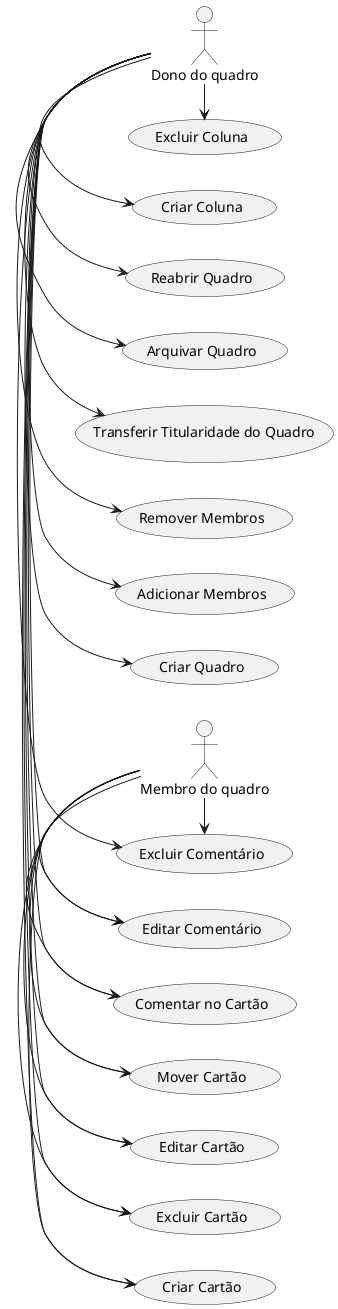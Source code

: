 @startuml

left to right direction

actor "Dono do quadro" as DonoDoQuadro
actor "Membro do quadro" as MembroDoQuadro

(Criar Quadro)
(Adicionar Membros)
(Remover Membros)
(Transferir Titularidade do Quadro)
(Arquivar Quadro)
(Reabrir Quadro)
(Criar Coluna)
(Excluir Coluna)
(Criar Cartão)
(Excluir Cartão)
(Mover Cartão)
(Editar Cartão)
(Comentar no Cartão)
(Editar Comentário)
(Excluir Comentário)

:DonoDoQuadro: -> (Criar Quadro)
:DonoDoQuadro: -> (Adicionar Membros)
:DonoDoQuadro: -> (Remover Membros)
:DonoDoQuadro: -> (Transferir Titularidade do Quadro)
:DonoDoQuadro: -> (Arquivar Quadro)
:DonoDoQuadro: -> (Reabrir Quadro)
:DonoDoQuadro: -> (Criar Coluna)
:DonoDoQuadro: -> (Excluir Coluna)
:DonoDoQuadro: -> (Criar Cartão)
:MembroDoQuadro: -> (Criar Cartão)
:DonoDoQuadro: -> (Excluir Cartão)
:MembroDoQuadro: -> (Excluir Cartão)
:DonoDoQuadro: -> (Editar Cartão)
:MembroDoQuadro: -> (Editar Cartão)
:DonoDoQuadro: -> (Mover Cartão)
:MembroDoQuadro: -> (Mover Cartão)
:DonoDoQuadro: -> (Comentar no Cartão)
:MembroDoQuadro: -> (Comentar no Cartão)
:DonoDoQuadro: -> (Editar Comentário)
:MembroDoQuadro: -> (Editar Comentário)
:DonoDoQuadro: -> (Excluir Comentário)
:MembroDoQuadro: -> (Excluir Comentário)




@enduml